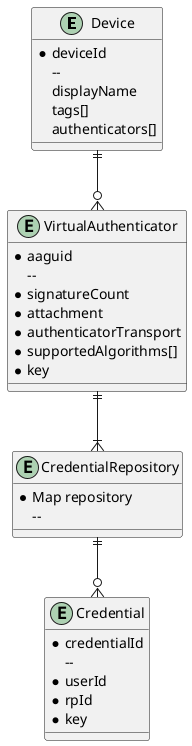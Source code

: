 @startuml
entity Device{
	* deviceId
    --
    displayName
    tags[]
    authenticators[]
}
entity VirtualAuthenticator{
	* aaguid
    --
    * signatureCount
    * attachment
    * authenticatorTransport
    * supportedAlgorithms[]
    * key
}
entity CredentialRepository{
	* Map repository
    --
}
entity Credential{
	* credentialId
    --
	* userId
	* rpId
    * key
}

Device ||--o{ VirtualAuthenticator
VirtualAuthenticator ||--|{ CredentialRepository
CredentialRepository ||--o{ Credential

@enduml